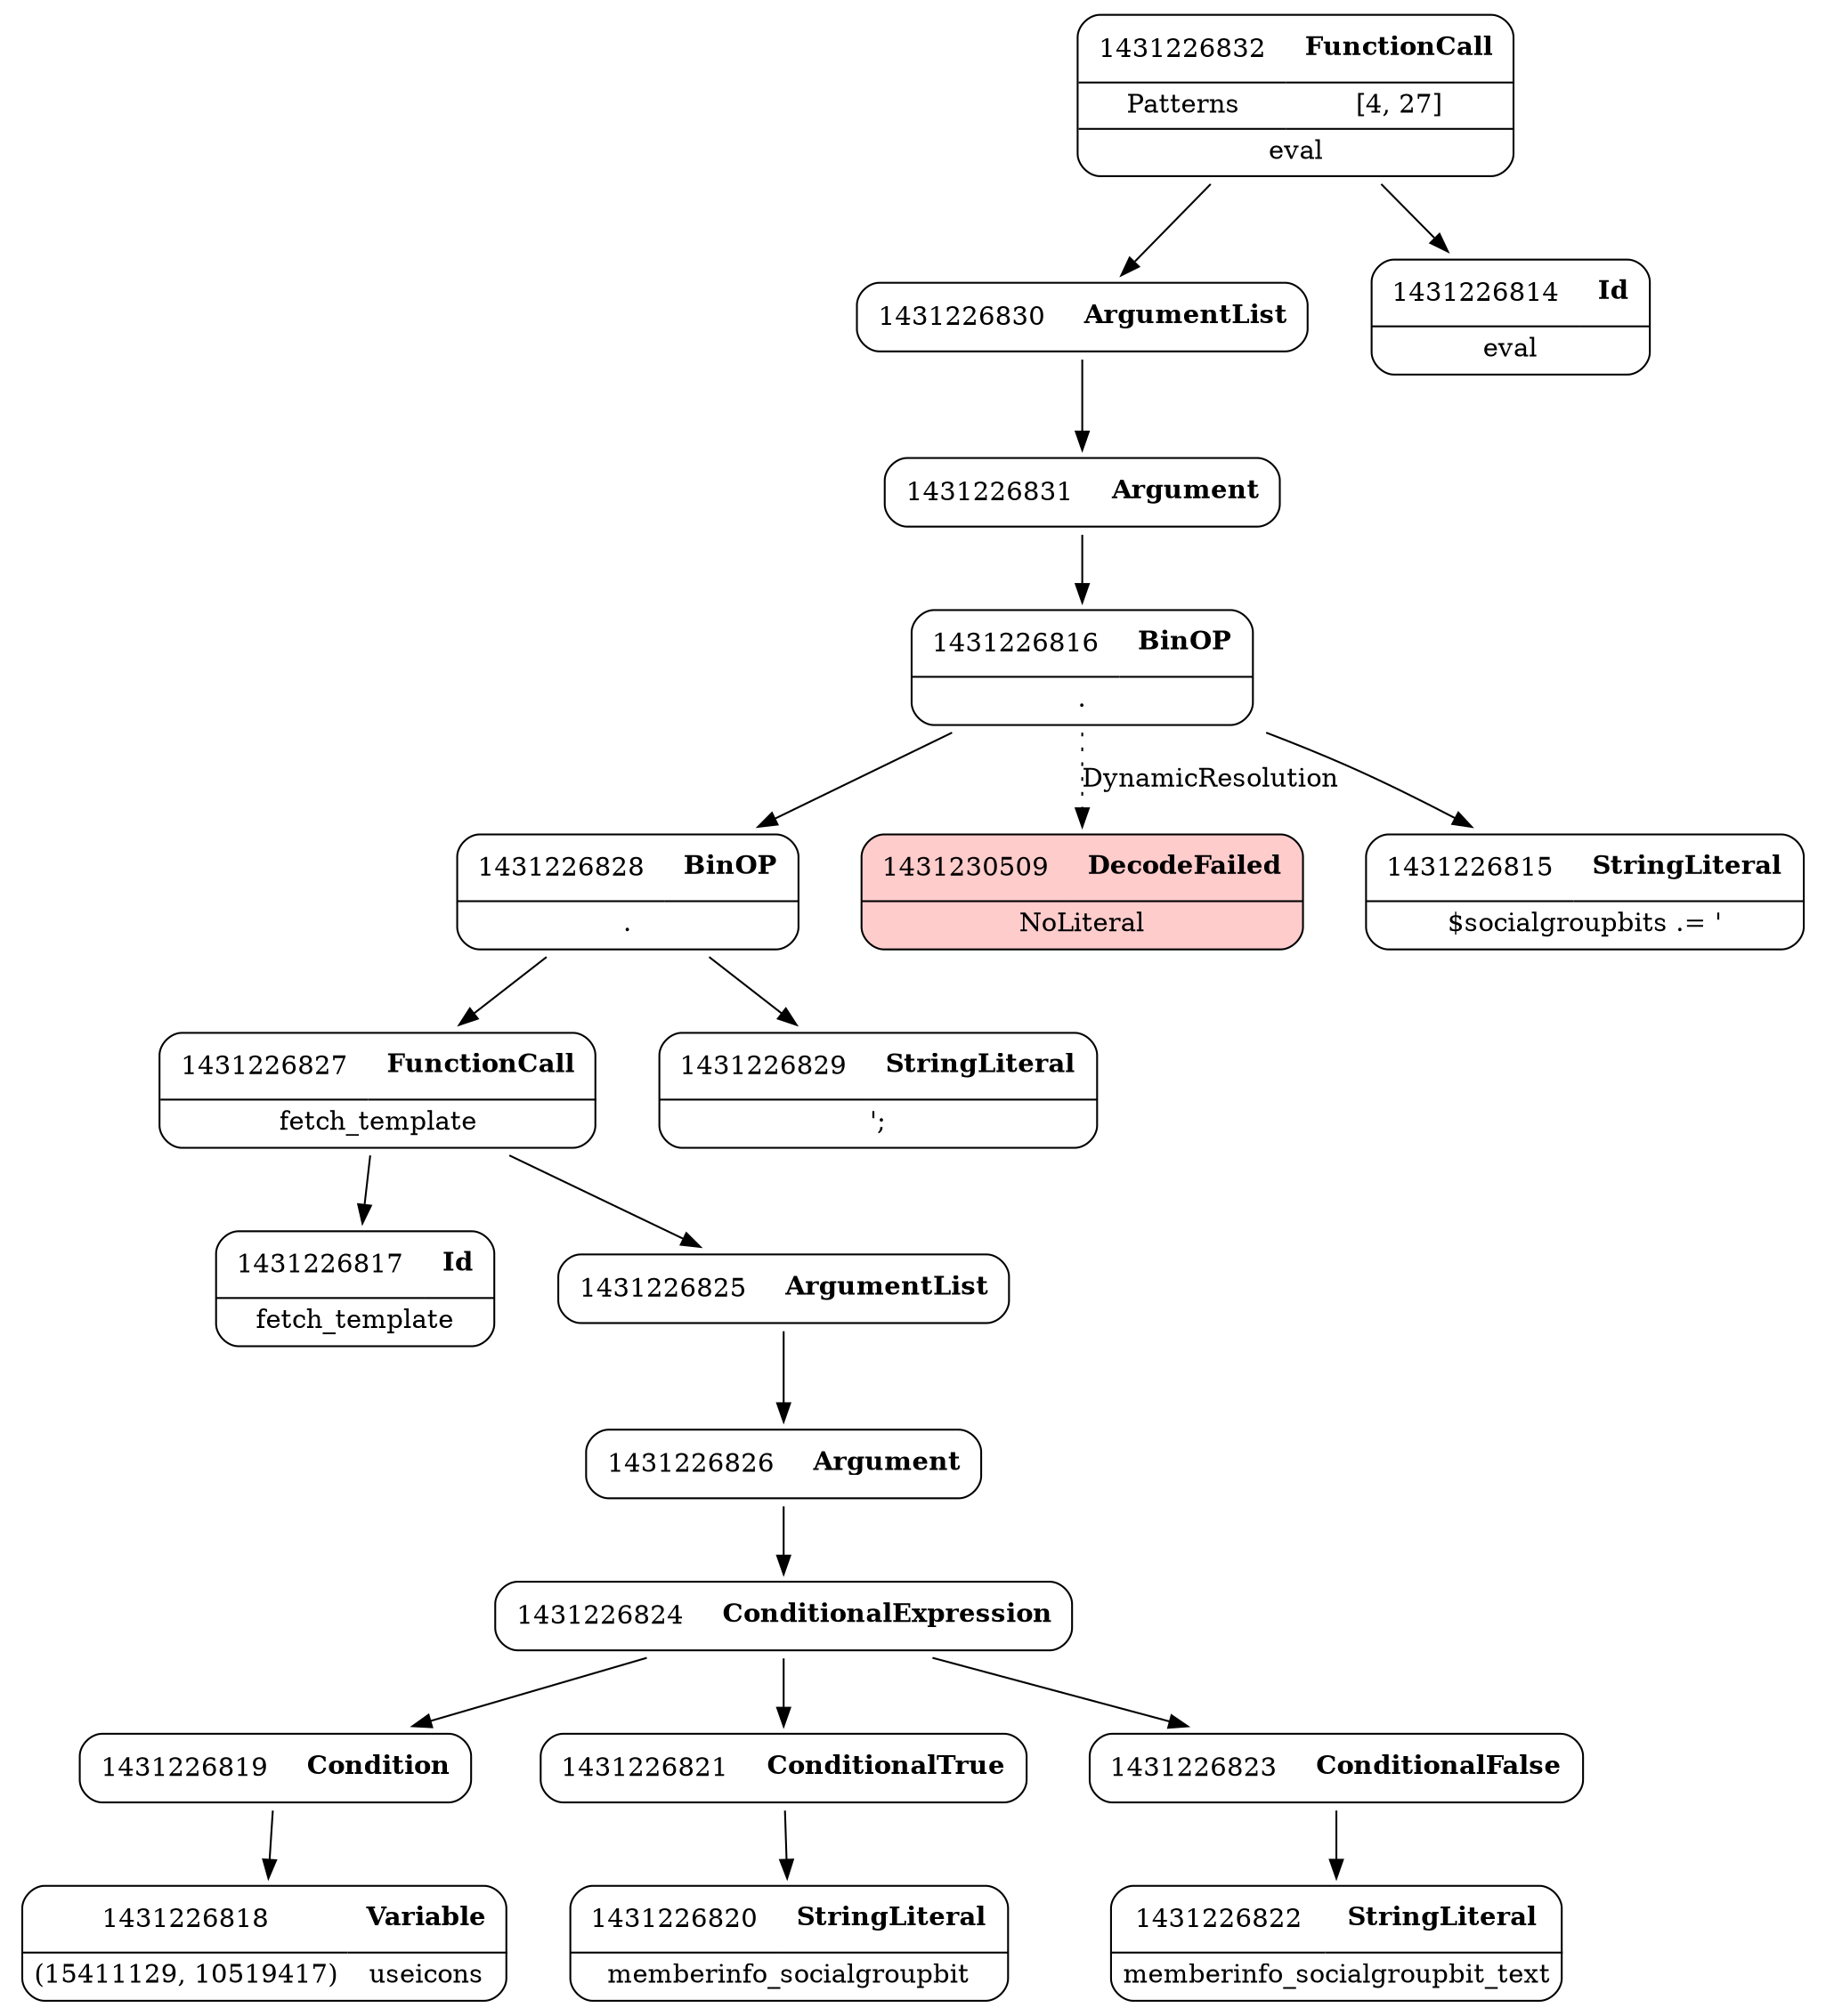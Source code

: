 digraph ast {
node [shape=none];
1431226830 [label=<<TABLE border='1' cellspacing='0' cellpadding='10' style='rounded' ><TR><TD border='0'>1431226830</TD><TD border='0'><B>ArgumentList</B></TD></TR></TABLE>>];
1431226830 -> 1431226831 [weight=2];
1431226831 [label=<<TABLE border='1' cellspacing='0' cellpadding='10' style='rounded' ><TR><TD border='0'>1431226831</TD><TD border='0'><B>Argument</B></TD></TR></TABLE>>];
1431226831 -> 1431226816 [weight=2];
1431226828 [label=<<TABLE border='1' cellspacing='0' cellpadding='10' style='rounded' ><TR><TD border='0'>1431226828</TD><TD border='0'><B>BinOP</B></TD></TR><HR/><TR><TD border='0' cellpadding='5' colspan='2'>.</TD></TR></TABLE>>];
1431226828 -> 1431226827 [weight=2];
1431226828 -> 1431226829 [weight=2];
1431226829 [label=<<TABLE border='1' cellspacing='0' cellpadding='10' style='rounded' ><TR><TD border='0'>1431226829</TD><TD border='0'><B>StringLiteral</B></TD></TR><HR/><TR><TD border='0' cellpadding='5' colspan='2'>';</TD></TR></TABLE>>];
1431230509 [label=<<TABLE border='1' cellspacing='0' cellpadding='10' style='rounded' bgcolor='#FFCCCC' ><TR><TD border='0'>1431230509</TD><TD border='0'><B>DecodeFailed</B></TD></TR><HR/><TR><TD border='0' cellpadding='5' colspan='2'>NoLiteral</TD></TR></TABLE>>];
1431226826 [label=<<TABLE border='1' cellspacing='0' cellpadding='10' style='rounded' ><TR><TD border='0'>1431226826</TD><TD border='0'><B>Argument</B></TD></TR></TABLE>>];
1431226826 -> 1431226824 [weight=2];
1431226827 [label=<<TABLE border='1' cellspacing='0' cellpadding='10' style='rounded' ><TR><TD border='0'>1431226827</TD><TD border='0'><B>FunctionCall</B></TD></TR><HR/><TR><TD border='0' cellpadding='5' colspan='2'>fetch_template</TD></TR></TABLE>>];
1431226827 -> 1431226817 [weight=2];
1431226827 -> 1431226825 [weight=2];
1431226824 [label=<<TABLE border='1' cellspacing='0' cellpadding='10' style='rounded' ><TR><TD border='0'>1431226824</TD><TD border='0'><B>ConditionalExpression</B></TD></TR></TABLE>>];
1431226824 -> 1431226819 [weight=2];
1431226824 -> 1431226821 [weight=2];
1431226824 -> 1431226823 [weight=2];
1431226825 [label=<<TABLE border='1' cellspacing='0' cellpadding='10' style='rounded' ><TR><TD border='0'>1431226825</TD><TD border='0'><B>ArgumentList</B></TD></TR></TABLE>>];
1431226825 -> 1431226826 [weight=2];
1431226822 [label=<<TABLE border='1' cellspacing='0' cellpadding='10' style='rounded' ><TR><TD border='0'>1431226822</TD><TD border='0'><B>StringLiteral</B></TD></TR><HR/><TR><TD border='0' cellpadding='5' colspan='2'>memberinfo_socialgroupbit_text</TD></TR></TABLE>>];
1431226823 [label=<<TABLE border='1' cellspacing='0' cellpadding='10' style='rounded' ><TR><TD border='0'>1431226823</TD><TD border='0'><B>ConditionalFalse</B></TD></TR></TABLE>>];
1431226823 -> 1431226822 [weight=2];
1431226820 [label=<<TABLE border='1' cellspacing='0' cellpadding='10' style='rounded' ><TR><TD border='0'>1431226820</TD><TD border='0'><B>StringLiteral</B></TD></TR><HR/><TR><TD border='0' cellpadding='5' colspan='2'>memberinfo_socialgroupbit</TD></TR></TABLE>>];
1431226821 [label=<<TABLE border='1' cellspacing='0' cellpadding='10' style='rounded' ><TR><TD border='0'>1431226821</TD><TD border='0'><B>ConditionalTrue</B></TD></TR></TABLE>>];
1431226821 -> 1431226820 [weight=2];
1431226818 [label=<<TABLE border='1' cellspacing='0' cellpadding='10' style='rounded' ><TR><TD border='0'>1431226818</TD><TD border='0'><B>Variable</B></TD></TR><HR/><TR><TD border='0' cellpadding='5'>(15411129, 10519417)</TD><TD border='0' cellpadding='5'>useicons</TD></TR></TABLE>>];
1431226819 [label=<<TABLE border='1' cellspacing='0' cellpadding='10' style='rounded' ><TR><TD border='0'>1431226819</TD><TD border='0'><B>Condition</B></TD></TR></TABLE>>];
1431226819 -> 1431226818 [weight=2];
1431226816 [label=<<TABLE border='1' cellspacing='0' cellpadding='10' style='rounded' ><TR><TD border='0'>1431226816</TD><TD border='0'><B>BinOP</B></TD></TR><HR/><TR><TD border='0' cellpadding='5' colspan='2'>.</TD></TR></TABLE>>];
1431226816 -> 1431226815 [weight=2];
1431226816 -> 1431226828 [weight=2];
1431226816 -> 1431230509 [style=dotted,label=DynamicResolution];
1431226817 [label=<<TABLE border='1' cellspacing='0' cellpadding='10' style='rounded' ><TR><TD border='0'>1431226817</TD><TD border='0'><B>Id</B></TD></TR><HR/><TR><TD border='0' cellpadding='5' colspan='2'>fetch_template</TD></TR></TABLE>>];
1431226814 [label=<<TABLE border='1' cellspacing='0' cellpadding='10' style='rounded' ><TR><TD border='0'>1431226814</TD><TD border='0'><B>Id</B></TD></TR><HR/><TR><TD border='0' cellpadding='5' colspan='2'>eval</TD></TR></TABLE>>];
1431226815 [label=<<TABLE border='1' cellspacing='0' cellpadding='10' style='rounded' ><TR><TD border='0'>1431226815</TD><TD border='0'><B>StringLiteral</B></TD></TR><HR/><TR><TD border='0' cellpadding='5' colspan='2'>$socialgroupbits .= '</TD></TR></TABLE>>];
1431226832 [label=<<TABLE border='1' cellspacing='0' cellpadding='10' style='rounded' ><TR><TD border='0'>1431226832</TD><TD border='0'><B>FunctionCall</B></TD></TR><HR/><TR><TD border='0' cellpadding='5'>Patterns</TD><TD border='0' cellpadding='5'>[4, 27]</TD></TR><HR/><TR><TD border='0' cellpadding='5' colspan='2'>eval</TD></TR></TABLE>>];
1431226832 -> 1431226814 [weight=2];
1431226832 -> 1431226830 [weight=2];
}
